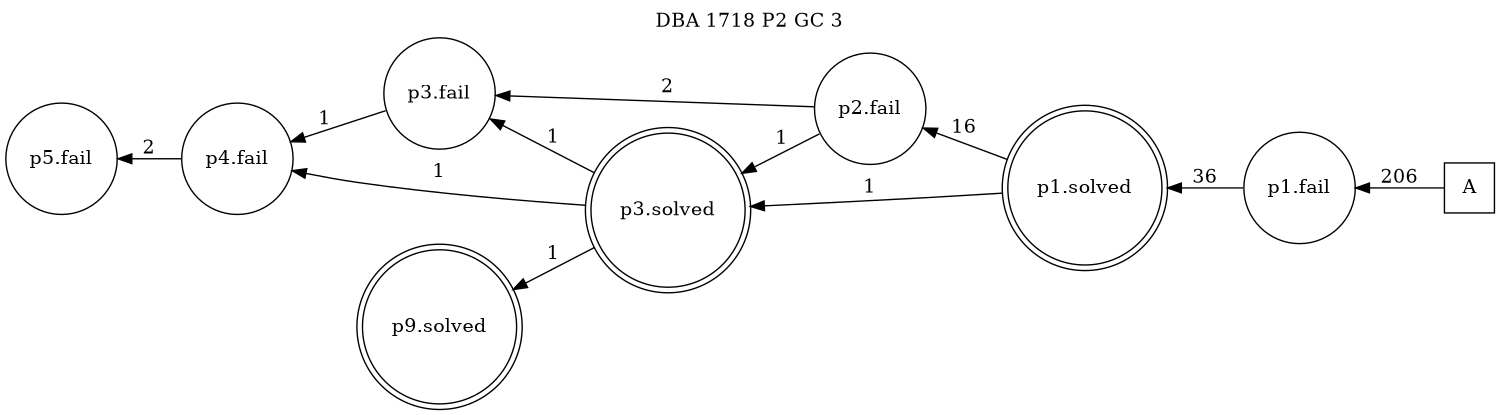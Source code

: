 digraph DBA_1718_P2_GC_3 {
labelloc="tl"
label= " DBA 1718 P2 GC 3 "
rankdir="RL";
graph [ size=" 10 , 10 !"]

"A" [shape="square" label="A"]
"p1.fail" [shape="circle" label="p1.fail"]
"p1.solved" [shape="doublecircle" label="p1.solved"]
"p2.fail" [shape="circle" label="p2.fail"]
"p3.solved" [shape="doublecircle" label="p3.solved"]
"p4.fail" [shape="circle" label="p4.fail"]
"p5.fail" [shape="circle" label="p5.fail"]
"p3.fail" [shape="circle" label="p3.fail"]
"p9.solved" [shape="doublecircle" label="p9.solved"]
"A" -> "p1.fail" [ label=206]
"p1.fail" -> "p1.solved" [ label=36]
"p1.solved" -> "p2.fail" [ label=16]
"p1.solved" -> "p3.solved" [ label=1]
"p2.fail" -> "p3.solved" [ label=1]
"p2.fail" -> "p3.fail" [ label=2]
"p3.solved" -> "p4.fail" [ label=1]
"p3.solved" -> "p3.fail" [ label=1]
"p3.solved" -> "p9.solved" [ label=1]
"p4.fail" -> "p5.fail" [ label=2]
"p3.fail" -> "p4.fail" [ label=1]
}
